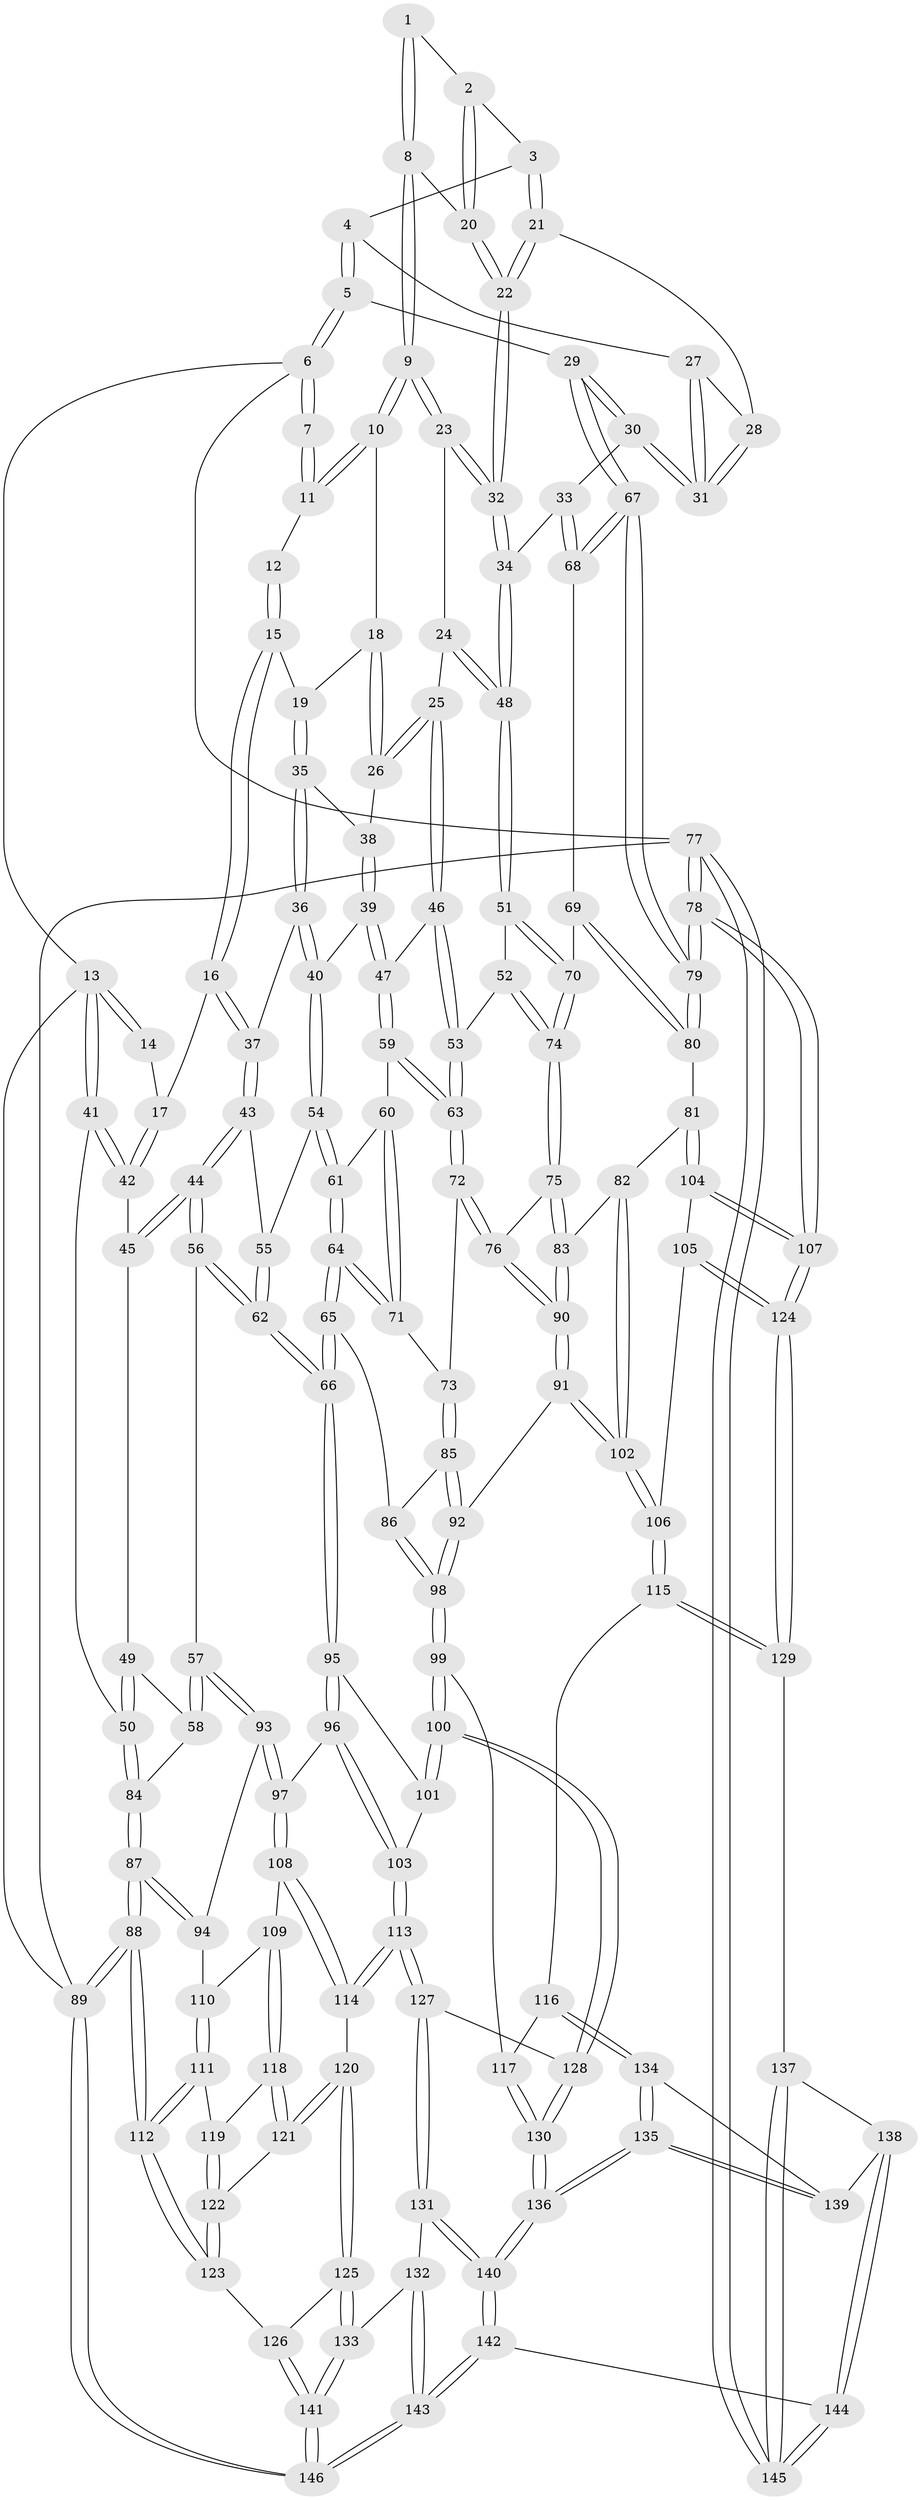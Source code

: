 // Generated by graph-tools (version 1.1) at 2025/51/03/09/25 03:51:07]
// undirected, 146 vertices, 362 edges
graph export_dot {
graph [start="1"]
  node [color=gray90,style=filled];
  1 [pos="+0.7952100629247455+0"];
  2 [pos="+0.8435735291344352+0.05908009257611273"];
  3 [pos="+0.852228348614748+0.06270241393957851"];
  4 [pos="+0.9528037358987331+0.048861646514811716"];
  5 [pos="+1+0"];
  6 [pos="+1+0"];
  7 [pos="+0.7905304302277033+0"];
  8 [pos="+0.7290472695995646+0.10138086361889563"];
  9 [pos="+0.7147805219981875+0.10465669213077498"];
  10 [pos="+0.5775644246388403+0"];
  11 [pos="+0.5621953259727097+0"];
  12 [pos="+0.4266096388807134+0"];
  13 [pos="+0+0"];
  14 [pos="+0.20193682355920498+0"];
  15 [pos="+0.4033968066482985+0.04730818938860026"];
  16 [pos="+0.27902464937768817+0.12132450333167073"];
  17 [pos="+0.18729491753565097+0.07690687024573511"];
  18 [pos="+0.5522306216882249+0.05085465216150236"];
  19 [pos="+0.4457496581670642+0.12767470682859267"];
  20 [pos="+0.7604002673863263+0.10937418766064164"];
  21 [pos="+0.8545445950965663+0.14854746369982974"];
  22 [pos="+0.83749279127301+0.1797610004343936"];
  23 [pos="+0.680134534795441+0.15418346850857909"];
  24 [pos="+0.6544904677860474+0.18591684686361107"];
  25 [pos="+0.6322045088135739+0.1955260485516221"];
  26 [pos="+0.601043919365491+0.16978572705325953"];
  27 [pos="+0.9226375159004397+0.10399886121880544"];
  28 [pos="+0.89440999252174+0.12415172982039743"];
  29 [pos="+1+0"];
  30 [pos="+0.9336109476614102+0.2013974879089576"];
  31 [pos="+0.932963554094339+0.19688119930734982"];
  32 [pos="+0.8444756592510567+0.21279735903423252"];
  33 [pos="+0.8782969556348799+0.27819744195414436"];
  34 [pos="+0.8634889326319589+0.2801073644929852"];
  35 [pos="+0.44251759087557246+0.14751309181323188"];
  36 [pos="+0.3974839181302014+0.19901623994045128"];
  37 [pos="+0.3592929528330306+0.2078972061502352"];
  38 [pos="+0.5145373570208137+0.17196099339242488"];
  39 [pos="+0.4979717786990385+0.27203014456600605"];
  40 [pos="+0.48431792038780486+0.2770574956121721"];
  41 [pos="+0+0.18001324384942757"];
  42 [pos="+0.1550334090047605+0.11550624124808472"];
  43 [pos="+0.34576889084904755+0.23601086722353196"];
  44 [pos="+0.25924435068569635+0.2888107491986442"];
  45 [pos="+0.1612261357057614+0.21039469069783495"];
  46 [pos="+0.6159465433877329+0.247392872933612"];
  47 [pos="+0.607279914765137+0.2595547362438104"];
  48 [pos="+0.847412453232884+0.2937814767900264"];
  49 [pos="+0.1271639525116043+0.26487581101196633"];
  50 [pos="+0+0.26524989207060445"];
  51 [pos="+0.8334876170102304+0.3190099204995863"];
  52 [pos="+0.7944517536065894+0.3524149632765214"];
  53 [pos="+0.7826136440897693+0.35707677343743555"];
  54 [pos="+0.47443034036952375+0.3161315578409529"];
  55 [pos="+0.36756113396123286+0.30021230997729154"];
  56 [pos="+0.23443555935634633+0.43295098568703116"];
  57 [pos="+0.1567049836562295+0.4498740564333584"];
  58 [pos="+0.1278764062655118+0.4204968996716719"];
  59 [pos="+0.6070614449148465+0.2745774891749371"];
  60 [pos="+0.5888952125124433+0.35717880587676043"];
  61 [pos="+0.47422933982497967+0.3391814514117785"];
  62 [pos="+0.37467100566424155+0.47709185880005134"];
  63 [pos="+0.7253750391164803+0.401393507926931"];
  64 [pos="+0.4198019407910599+0.4582611692017653"];
  65 [pos="+0.3908847310607506+0.4762323040651275"];
  66 [pos="+0.37736105118076624+0.47889925197452693"];
  67 [pos="+1+0.3293826607488262"];
  68 [pos="+1+0.33177693441596084"];
  69 [pos="+0.9319949185326711+0.46309984690416184"];
  70 [pos="+0.9205475027406499+0.45769261581969384"];
  71 [pos="+0.6059093071977245+0.4427371652993684"];
  72 [pos="+0.6731596296527997+0.4611700557330898"];
  73 [pos="+0.62462204862981+0.45474556171609964"];
  74 [pos="+0.8338104687798855+0.49320084673100406"];
  75 [pos="+0.8207595189219449+0.5237084082648983"];
  76 [pos="+0.6838426615821815+0.4790754487251361"];
  77 [pos="+1+1"];
  78 [pos="+1+0.8826243415684779"];
  79 [pos="+1+0.5718435396486845"];
  80 [pos="+0.9825274313957301+0.5652128645148643"];
  81 [pos="+0.9282928173788904+0.599217323315153"];
  82 [pos="+0.8357149531870418+0.564490688594879"];
  83 [pos="+0.8336892825355803+0.5621858645031965"];
  84 [pos="+0+0.301318126334301"];
  85 [pos="+0.5809614028196496+0.5457443433277935"];
  86 [pos="+0.5073151967727836+0.5690466655668857"];
  87 [pos="+0+0.6058322617459869"];
  88 [pos="+0+0.9197344624304271"];
  89 [pos="+0+1"];
  90 [pos="+0.6959838701829578+0.5951183026374042"];
  91 [pos="+0.6839185742496069+0.6386718188235667"];
  92 [pos="+0.618412756569398+0.6514931976048073"];
  93 [pos="+0.11816215641272046+0.5462940016432465"];
  94 [pos="+0.08928752300039516+0.5746833959482095"];
  95 [pos="+0.36727346151318224+0.5379090362824478"];
  96 [pos="+0.32000040983149053+0.5932178075440449"];
  97 [pos="+0.26057633895068466+0.6464490761308039"];
  98 [pos="+0.5424314095853987+0.7028457313825904"];
  99 [pos="+0.5204898778219501+0.7368662723779522"];
  100 [pos="+0.5039416579957857+0.7487743787832816"];
  101 [pos="+0.37039158920433585+0.544874216549153"];
  102 [pos="+0.7585401932714031+0.7094358827992464"];
  103 [pos="+0.3724232687579483+0.7623444040299135"];
  104 [pos="+0.9162448856785121+0.6475254615853737"];
  105 [pos="+0.8295754181386704+0.7354396627377756"];
  106 [pos="+0.7780459961718682+0.7479800728558608"];
  107 [pos="+1+0.8405545141960239"];
  108 [pos="+0.25753952096261623+0.6836537078554287"];
  109 [pos="+0.16320060726037497+0.706616291251127"];
  110 [pos="+0.09905203490208216+0.6265405985315468"];
  111 [pos="+0.056527343086512555+0.737709556817864"];
  112 [pos="+0+0.8559659482578603"];
  113 [pos="+0.3749155589195373+0.7846416171620941"];
  114 [pos="+0.3025396627315644+0.7649521175478247"];
  115 [pos="+0.7630156634456006+0.7861063090041114"];
  116 [pos="+0.7615014326169289+0.7878626172470179"];
  117 [pos="+0.6399326974960361+0.7770089676756821"];
  118 [pos="+0.15766018442283194+0.7301649366736289"];
  119 [pos="+0.10793782101980734+0.7404449534814639"];
  120 [pos="+0.21818016247773692+0.8164366800945967"];
  121 [pos="+0.17227479784685237+0.7919872112401017"];
  122 [pos="+0.1255344945469333+0.8070765658027351"];
  123 [pos="+0.01030268437854095+0.8608351724280673"];
  124 [pos="+1+0.8429366478089086"];
  125 [pos="+0.21410922009117406+0.8550003458225452"];
  126 [pos="+0.08344260603814783+0.8932797852613357"];
  127 [pos="+0.384011903618085+0.7896613184219485"];
  128 [pos="+0.4934357197653998+0.7640355193735753"];
  129 [pos="+0.920762225125395+0.8950299655421181"];
  130 [pos="+0.6172890527306705+1"];
  131 [pos="+0.36177198286632045+0.8876498859493888"];
  132 [pos="+0.35484341564079597+0.894237978075385"];
  133 [pos="+0.23455699580821432+0.9272423471176623"];
  134 [pos="+0.7544494624155763+0.8107363573429195"];
  135 [pos="+0.6503618505080856+1"];
  136 [pos="+0.6276948834084112+1"];
  137 [pos="+0.914964922124842+0.9021682417866941"];
  138 [pos="+0.9101008709933682+0.9044112320847264"];
  139 [pos="+0.8496875257969507+0.9201888655403769"];
  140 [pos="+0.6218869566067446+1"];
  141 [pos="+0.20216298404126018+1"];
  142 [pos="+0.6226366881747559+1"];
  143 [pos="+0.3017375457074322+1"];
  144 [pos="+0.6985016125175395+1"];
  145 [pos="+0.9042847228582475+1"];
  146 [pos="+0.21866927892475982+1"];
  1 -- 2;
  1 -- 8;
  1 -- 8;
  2 -- 3;
  2 -- 20;
  2 -- 20;
  3 -- 4;
  3 -- 21;
  3 -- 21;
  4 -- 5;
  4 -- 5;
  4 -- 27;
  5 -- 6;
  5 -- 6;
  5 -- 29;
  6 -- 7;
  6 -- 7;
  6 -- 13;
  6 -- 77;
  7 -- 11;
  7 -- 11;
  8 -- 9;
  8 -- 9;
  8 -- 20;
  9 -- 10;
  9 -- 10;
  9 -- 23;
  9 -- 23;
  10 -- 11;
  10 -- 11;
  10 -- 18;
  11 -- 12;
  12 -- 15;
  12 -- 15;
  13 -- 14;
  13 -- 14;
  13 -- 41;
  13 -- 41;
  13 -- 89;
  14 -- 17;
  15 -- 16;
  15 -- 16;
  15 -- 19;
  16 -- 17;
  16 -- 37;
  16 -- 37;
  17 -- 42;
  17 -- 42;
  18 -- 19;
  18 -- 26;
  18 -- 26;
  19 -- 35;
  19 -- 35;
  20 -- 22;
  20 -- 22;
  21 -- 22;
  21 -- 22;
  21 -- 28;
  22 -- 32;
  22 -- 32;
  23 -- 24;
  23 -- 32;
  23 -- 32;
  24 -- 25;
  24 -- 48;
  24 -- 48;
  25 -- 26;
  25 -- 26;
  25 -- 46;
  25 -- 46;
  26 -- 38;
  27 -- 28;
  27 -- 31;
  27 -- 31;
  28 -- 31;
  28 -- 31;
  29 -- 30;
  29 -- 30;
  29 -- 67;
  29 -- 67;
  30 -- 31;
  30 -- 31;
  30 -- 33;
  32 -- 34;
  32 -- 34;
  33 -- 34;
  33 -- 68;
  33 -- 68;
  34 -- 48;
  34 -- 48;
  35 -- 36;
  35 -- 36;
  35 -- 38;
  36 -- 37;
  36 -- 40;
  36 -- 40;
  37 -- 43;
  37 -- 43;
  38 -- 39;
  38 -- 39;
  39 -- 40;
  39 -- 47;
  39 -- 47;
  40 -- 54;
  40 -- 54;
  41 -- 42;
  41 -- 42;
  41 -- 50;
  42 -- 45;
  43 -- 44;
  43 -- 44;
  43 -- 55;
  44 -- 45;
  44 -- 45;
  44 -- 56;
  44 -- 56;
  45 -- 49;
  46 -- 47;
  46 -- 53;
  46 -- 53;
  47 -- 59;
  47 -- 59;
  48 -- 51;
  48 -- 51;
  49 -- 50;
  49 -- 50;
  49 -- 58;
  50 -- 84;
  50 -- 84;
  51 -- 52;
  51 -- 70;
  51 -- 70;
  52 -- 53;
  52 -- 74;
  52 -- 74;
  53 -- 63;
  53 -- 63;
  54 -- 55;
  54 -- 61;
  54 -- 61;
  55 -- 62;
  55 -- 62;
  56 -- 57;
  56 -- 62;
  56 -- 62;
  57 -- 58;
  57 -- 58;
  57 -- 93;
  57 -- 93;
  58 -- 84;
  59 -- 60;
  59 -- 63;
  59 -- 63;
  60 -- 61;
  60 -- 71;
  60 -- 71;
  61 -- 64;
  61 -- 64;
  62 -- 66;
  62 -- 66;
  63 -- 72;
  63 -- 72;
  64 -- 65;
  64 -- 65;
  64 -- 71;
  64 -- 71;
  65 -- 66;
  65 -- 66;
  65 -- 86;
  66 -- 95;
  66 -- 95;
  67 -- 68;
  67 -- 68;
  67 -- 79;
  67 -- 79;
  68 -- 69;
  69 -- 70;
  69 -- 80;
  69 -- 80;
  70 -- 74;
  70 -- 74;
  71 -- 73;
  72 -- 73;
  72 -- 76;
  72 -- 76;
  73 -- 85;
  73 -- 85;
  74 -- 75;
  74 -- 75;
  75 -- 76;
  75 -- 83;
  75 -- 83;
  76 -- 90;
  76 -- 90;
  77 -- 78;
  77 -- 78;
  77 -- 145;
  77 -- 145;
  77 -- 89;
  78 -- 79;
  78 -- 79;
  78 -- 107;
  78 -- 107;
  79 -- 80;
  79 -- 80;
  80 -- 81;
  81 -- 82;
  81 -- 104;
  81 -- 104;
  82 -- 83;
  82 -- 102;
  82 -- 102;
  83 -- 90;
  83 -- 90;
  84 -- 87;
  84 -- 87;
  85 -- 86;
  85 -- 92;
  85 -- 92;
  86 -- 98;
  86 -- 98;
  87 -- 88;
  87 -- 88;
  87 -- 94;
  87 -- 94;
  88 -- 89;
  88 -- 89;
  88 -- 112;
  88 -- 112;
  89 -- 146;
  89 -- 146;
  90 -- 91;
  90 -- 91;
  91 -- 92;
  91 -- 102;
  91 -- 102;
  92 -- 98;
  92 -- 98;
  93 -- 94;
  93 -- 97;
  93 -- 97;
  94 -- 110;
  95 -- 96;
  95 -- 96;
  95 -- 101;
  96 -- 97;
  96 -- 103;
  96 -- 103;
  97 -- 108;
  97 -- 108;
  98 -- 99;
  98 -- 99;
  99 -- 100;
  99 -- 100;
  99 -- 117;
  100 -- 101;
  100 -- 101;
  100 -- 128;
  100 -- 128;
  101 -- 103;
  102 -- 106;
  102 -- 106;
  103 -- 113;
  103 -- 113;
  104 -- 105;
  104 -- 107;
  104 -- 107;
  105 -- 106;
  105 -- 124;
  105 -- 124;
  106 -- 115;
  106 -- 115;
  107 -- 124;
  107 -- 124;
  108 -- 109;
  108 -- 114;
  108 -- 114;
  109 -- 110;
  109 -- 118;
  109 -- 118;
  110 -- 111;
  110 -- 111;
  111 -- 112;
  111 -- 112;
  111 -- 119;
  112 -- 123;
  112 -- 123;
  113 -- 114;
  113 -- 114;
  113 -- 127;
  113 -- 127;
  114 -- 120;
  115 -- 116;
  115 -- 129;
  115 -- 129;
  116 -- 117;
  116 -- 134;
  116 -- 134;
  117 -- 130;
  117 -- 130;
  118 -- 119;
  118 -- 121;
  118 -- 121;
  119 -- 122;
  119 -- 122;
  120 -- 121;
  120 -- 121;
  120 -- 125;
  120 -- 125;
  121 -- 122;
  122 -- 123;
  122 -- 123;
  123 -- 126;
  124 -- 129;
  124 -- 129;
  125 -- 126;
  125 -- 133;
  125 -- 133;
  126 -- 141;
  126 -- 141;
  127 -- 128;
  127 -- 131;
  127 -- 131;
  128 -- 130;
  128 -- 130;
  129 -- 137;
  130 -- 136;
  130 -- 136;
  131 -- 132;
  131 -- 140;
  131 -- 140;
  132 -- 133;
  132 -- 143;
  132 -- 143;
  133 -- 141;
  133 -- 141;
  134 -- 135;
  134 -- 135;
  134 -- 139;
  135 -- 136;
  135 -- 136;
  135 -- 139;
  135 -- 139;
  136 -- 140;
  136 -- 140;
  137 -- 138;
  137 -- 145;
  137 -- 145;
  138 -- 139;
  138 -- 144;
  138 -- 144;
  140 -- 142;
  140 -- 142;
  141 -- 146;
  141 -- 146;
  142 -- 143;
  142 -- 143;
  142 -- 144;
  143 -- 146;
  143 -- 146;
  144 -- 145;
  144 -- 145;
}
